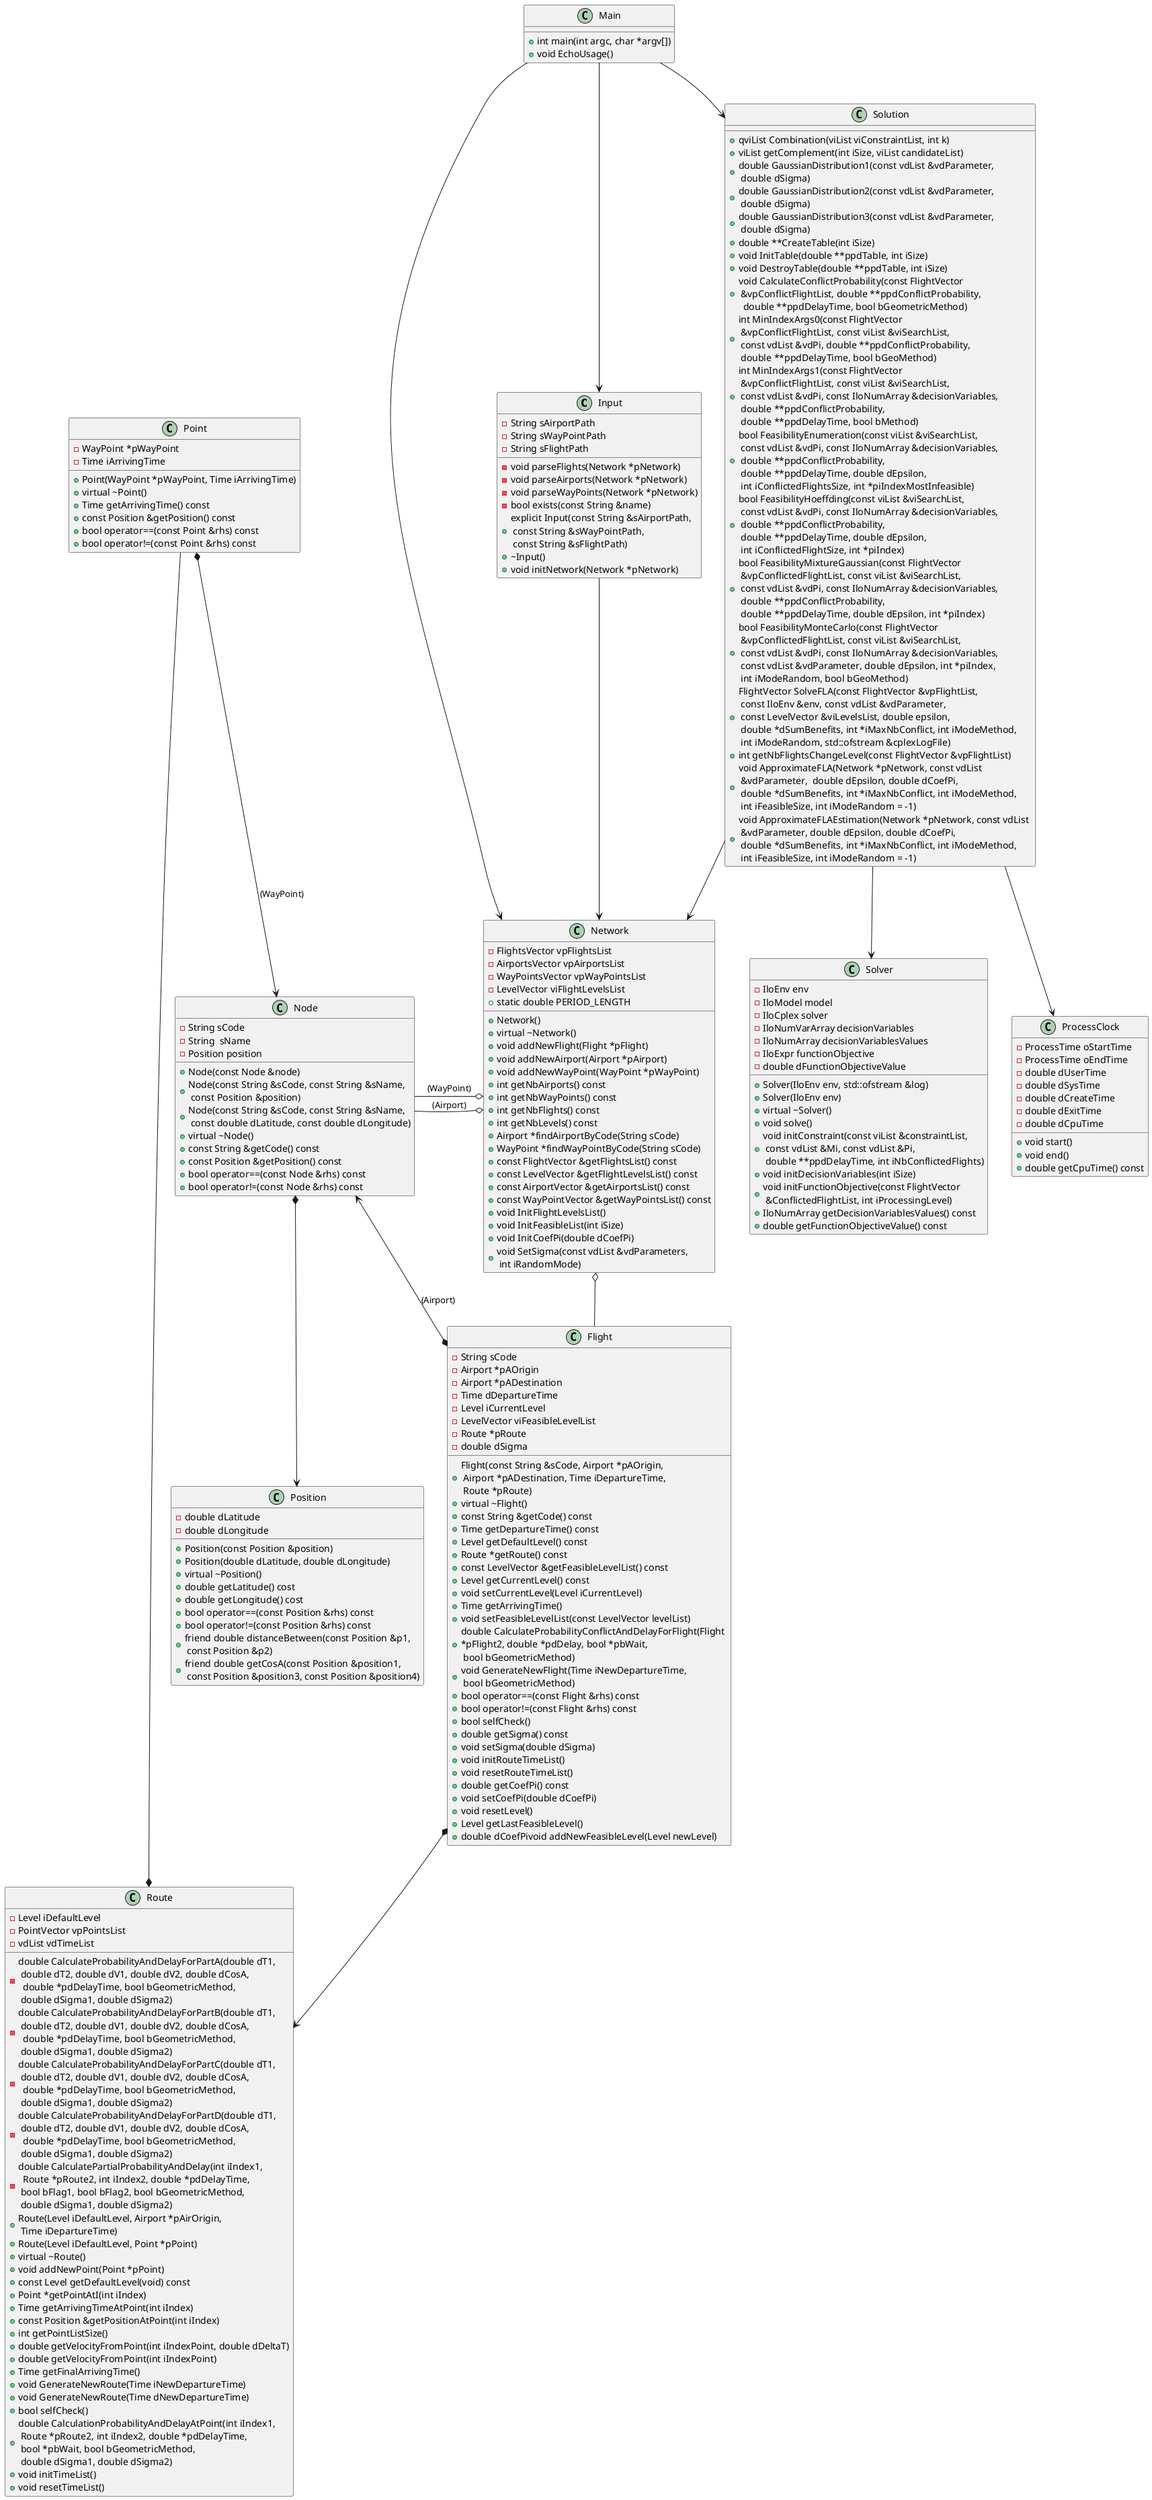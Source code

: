 @startuml

class Input{
    -String sAirportPath
    -String sWayPointPath
    -String sFlightPath
    -void parseFlights(Network *pNetwork)
    -void parseAirports(Network *pNetwork)
    -void parseWayPoints(Network *pNetwork)
    -bool exists(const String &name)
    +explicit Input(const String &sAirportPath, \n const String &sWayPointPath, \n const String &sFlightPath)
    +~Input()
    +void initNetwork(Network *pNetwork)
}
class Network{
    -FlightsVector vpFlightsList
    -AirportsVector vpAirportsList
    -WayPointsVector vpWayPointsList
    -LevelVector viFlightLevelsList
    +static double PERIOD_LENGTH
    +Network()
    +virtual ~Network()
    +void addNewFlight(Flight *pFlight)
    +void addNewAirport(Airport *pAirport)
    +void addNewWayPoint(WayPoint *pWayPoint)
    +int getNbAirports() const
    +int getNbWayPoints() const
    +int getNbFlights() const
    +int getNbLevels() const
    +Airport *findAirportByCode(String sCode)
    +WayPoint *findWayPointByCode(String sCode)
    +const FlightVector &getFlightsList() const
    +const LevelVector &getFlightLevelsList() const
    +const AirportVector &getAirportsList() const
    +const WayPointVector &getWayPointsList() const
    +void InitFlightLevelsList()
    +void InitFeasibleList(int iSize)
    +void InitCoefPi(double dCoefPi)
    +void SetSigma(const vdList &vdParameters, \n int iRandomMode)
}
class Position{
    -double dLatitude
    -double dLongitude
    +Position(const Position &position)
    +Position(double dLatitude, double dLongitude)
    +virtual ~Position()
    +double getLatitude() cost
    +double getLongitude() cost
    +bool operator==(const Position &rhs) const
    +bool operator!=(const Position &rhs) const
    +friend double distanceBetween(const Position &p1, \n const Position &p2)
    +friend double getCosA(const Position &position1,  \n const Position &position3, const Position &position4)
}
class Node{
    -String sCode
    -String  sName
    -Position position
    +Node(const Node &node)
    +Node(const String &sCode, const String &sName, \n const Position &position)
    +Node(const String &sCode, const String &sName, \n const double dLatitude, const double dLongitude)
    +virtual ~Node()
    +const String &getCode() const
    +const Position &getPosition() const
    +bool operator==(const Node &rhs) const
    +bool operator!=(const Node &rhs) const
}

class Flight{
    -String sCode
    -Airport *pAOrigin
    -Airport *pADestination
    -Time dDepartureTime
    -Level iCurrentLevel
    -LevelVector viFeasibleLevelList
    -Route *pRoute
    -double dSigma
    +Flight(const String &sCode, Airport *pAOrigin, \n Airport *pADestination, Time iDepartureTime, \n Route *pRoute)
    +virtual ~Flight()
    +const String &getCode() const
    +Time getDepartureTime() const
    +Level getDefaultLevel() const
    +Route *getRoute() const
    +const LevelVector &getFeasibleLevelList() const
    +Level getCurrentLevel() const
    +void setCurrentLevel(Level iCurrentLevel)
    +Time getArrivingTime()
    +void setFeasibleLevelList(const LevelVector levelList)
    +double CalculateProbabilityConflictAndDelayForFlight(Flight \n*pFlight2, double *pdDelay, bool *pbWait,\n bool bGeometricMethod)
    +void GenerateNewFlight(Time iNewDepartureTime, \n bool bGeometricMethod)
    +bool operator==(const Flight &rhs) const
    +bool operator!=(const Flight &rhs) const
    +bool selfCheck()
    +double getSigma() const
    +void setSigma(double dSigma)
    +void initRouteTimeList()
    +void resetRouteTimeList()
    +double getCoefPi() const
    +void setCoefPi(double dCoefPi)
    +void resetLevel()
    +Level getLastFeasibleLevel()
    +double dCoefPivoid addNewFeasibleLevel(Level newLevel)
}
class Point{
    -WayPoint *pWayPoint
    -Time iArrivingTime
    +Point(WayPoint *pWayPoint, Time iArrivingTime)
    +virtual ~Point()
    +Time getArrivingTime() const
    +const Position &getPosition() const
    +bool operator==(const Point &rhs) const
    +bool operator!=(const Point &rhs) const
}
class Route{
    -Level iDefaultLevel
    -PointVector vpPointsList
    -vdList vdTimeList
    -double CalculateProbabilityAndDelayForPartA(double dT1, \n double dT2, double dV1, double dV2, double dCosA, \n  double *pdDelayTime, bool bGeometricMethod, \n double dSigma1, double dSigma2)
    -double CalculateProbabilityAndDelayForPartB(double dT1, \n double dT2, double dV1, double dV2, double dCosA, \n  double *pdDelayTime, bool bGeometricMethod, \n double dSigma1, double dSigma2)
    -double CalculateProbabilityAndDelayForPartC(double dT1, \n double dT2, double dV1, double dV2, double dCosA, \n  double *pdDelayTime, bool bGeometricMethod, \n double dSigma1, double dSigma2)
    -double CalculateProbabilityAndDelayForPartD(double dT1, \n double dT2, double dV1, double dV2, double dCosA, \n  double *pdDelayTime, bool bGeometricMethod, \n double dSigma1, double dSigma2)
    -double CalculatePartialProbabilityAndDelay(int iIndex1, \n  Route *pRoute2, int iIndex2, double *pdDelayTime, \n bool bFlag1, bool bFlag2, bool bGeometricMethod, \n double dSigma1, double dSigma2)
    +Route(Level iDefaultLevel, Airport *pAirOrigin, \n Time iDepartureTime)
    +Route(Level iDefaultLevel, Point *pPoint)
    +virtual ~Route()
    +void addNewPoint(Point *pPoint)
    +const Level getDefaultLevel(void) const
    +Point *getPointAtI(int iIndex)
    +Time getArrivingTimeAtPoint(int iIndex)
    +const Position &getPositionAtPoint(int iIndex)
    +int getPointListSize()
    +double getVelocityFromPoint(int iIndexPoint, double dDeltaT)
    +double getVelocityFromPoint(int iIndexPoint)
    +Time getFinalArrivingTime()
    +void GenerateNewRoute(Time iNewDepartureTime)
    +void GenerateNewRoute(Time dNewDepartureTime)
    +bool selfCheck()
    +double CalculationProbabilityAndDelayAtPoint(int iIndex1, \n Route *pRoute2, int iIndex2, double *pdDelayTime, \n bool *pbWait, bool bGeometricMethod, \n double dSigma1, double dSigma2)
    +void initTimeList()
    +void resetTimeList()
}

class Solver{
    -IloEnv env
    -IloModel model
    -IloCplex solver
    -IloNumVarArray decisionVariables
    -IloNumArray decisionVariablesValues
    -IloExpr functionObjective
    -double dFunctionObjectiveValue
    +Solver(IloEnv env, std::ofstream &log)
    +Solver(IloEnv env)
    +virtual ~Solver()
    +void solve()
    +void initConstraint(const viList &constraintList,\n const vdList &Mi, const vdList &Pi, \n double **ppdDelayTime, int iNbConflictedFlights)
    +void initDecisionVariables(int iSize)
    +void initFunctionObjective(const FlightVector \n &ConflictedFlightList, int iProcessingLevel)
    +IloNumArray getDecisionVariablesValues() const
    +double getFunctionObjectiveValue() const
}
class ProcessClock{
    -ProcessTime oStartTime
    -ProcessTime oEndTime
    -double dUserTime
    -double dSysTime
    -double dCreateTime
    -double dExitTime
    -double dCpuTime
    +void start()
    +void end()
    +double getCpuTime() const
}

class Main {
    +int main(int argc, char *argv[])
    +void EchoUsage()
}
class Solution{
    +qviList Combination(viList viConstraintList, int k)
    +viList getComplement(int iSize, viList candidateList)
    +double GaussianDistribution1(const vdList &vdParameter, \n double dSigma)
    +double GaussianDistribution2(const vdList &vdParameter, \n double dSigma)
    +double GaussianDistribution3(const vdList &vdParameter, \n double dSigma)
    +double **CreateTable(int iSize)
    +void InitTable(double **ppdTable, int iSize)
    +void DestroyTable(double **ppdTable, int iSize)
    +void CalculateConflictProbability(const FlightVector \n &vpConflictFlightList, double **ppdConflictProbability, \n  double **ppdDelayTime, bool bGeometricMethod)
    +int MinIndexArgs0(const FlightVector \n &vpConflictFlightList, const viList &viSearchList, \n const vdList &vdPi, double **ppdConflictProbability, \n double **ppdDelayTime, bool bGeoMethod)
    +int MinIndexArgs1(const FlightVector \n &vpConflictFlightList, const viList &viSearchList, \n const vdList &vdPi, const IloNumArray &decisionVariables, \n double **ppdConflictProbability, \n double **ppdDelayTime, bool bMethod)
    +bool FeasibilityEnumeration(const viList &viSearchList, \n const vdList &vdPi, const IloNumArray &decisionVariables, \n double **ppdConflictProbability, \n double **ppdDelayTime, double dEpsilon, \n int iConflictedFlightsSize, int *piIndexMostInfeasible)
    +bool FeasibilityHoeffding(const viList &viSearchList, \n const vdList &vdPi, const IloNumArray &decisionVariables, \n double **ppdConflictProbability, \n double **ppdDelayTime, double dEpsilon, \n int iConflictedFlightSize, int *piIndex)
    +bool FeasibilityMixtureGaussian(const FlightVector \n &vpConflictedFlightList, const viList &viSearchList, \n const vdList &vdPi, const IloNumArray &decisionVariables, \n double **ppdConflictProbability, \n double **ppdDelayTime, double dEpsilon, int *piIndex)
    +bool FeasibilityMonteCarlo(const FlightVector \n &vpConflictedFlightList, const viList &viSearchList, \n const vdList &vdPi, const IloNumArray &decisionVariables, \n const vdList &vdParameter, double dEpsilon, int *piIndex, \n int iModeRandom, bool bGeoMethod)
    +FlightVector SolveFLA(const FlightVector &vpFlightList, \n const IloEnv &env, const vdList &vdParameter,\n const LevelVector &viLevelsList, double epsilon, \n double *dSumBenefits, int *iMaxNbConflict, int iModeMethod, \n int iModeRandom, std::ofstream &cplexLogFile)
    +int getNbFlightsChangeLevel(const FlightVector &vpFlightList)
    +void ApproximateFLA(Network *pNetwork, const vdList \n &vdParameter,  double dEpsilon, double dCoefPi, \n double *dSumBenefits, int *iMaxNbConflict, int iModeMethod,  \n int iFeasibleSize, int iModeRandom = -1)
    +void ApproximateFLAEstimation(Network *pNetwork, const vdList \n &vdParameter, double dEpsilon, double dCoefPi, \n double *dSumBenefits, int *iMaxNbConflict, int iModeMethod, \n int iFeasibleSize, int iModeRandom = -1)

}
Route *-l- Point
Point *-->Node:(WayPoint)
Flight *-->Route
Flight *-->Node:(Airport)
Node *-->Position
Input -->Network
Network o--Flight
Network o-l-Node:(Airport)
Network o-l-Node:(WayPoint)
Main -->Solution
Main -->Input
Main -->Network
Solution -->Network
Solution -->Solver
Solution -->ProcessClock
@enduml